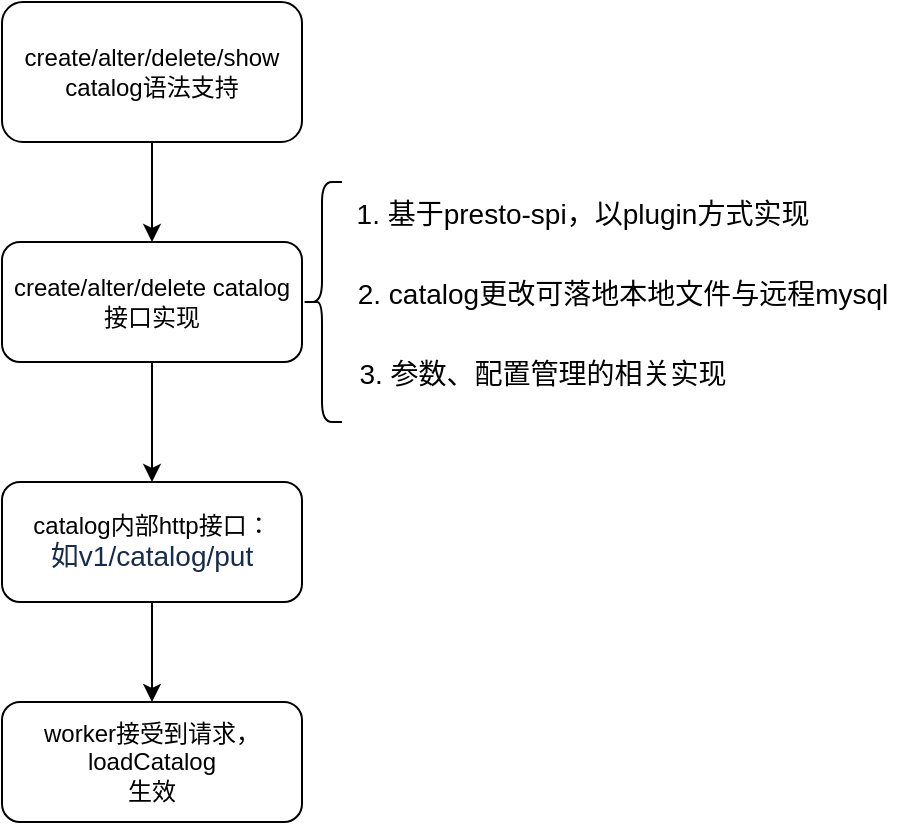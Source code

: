<mxfile version="15.6.8" type="github">
  <diagram id="bAvVbgtw7CrFP0fsrt8A" name="Page-1">
    <mxGraphModel dx="1422" dy="882" grid="1" gridSize="10" guides="1" tooltips="1" connect="1" arrows="1" fold="1" page="1" pageScale="1" pageWidth="827" pageHeight="1169" math="0" shadow="0">
      <root>
        <mxCell id="0" />
        <mxCell id="1" parent="0" />
        <mxCell id="UX4nBrqBXpAxso1pjOPX-20" value="" style="edgeStyle=orthogonalEdgeStyle;rounded=0;orthogonalLoop=1;jettySize=auto;html=1;fontSize=14;" edge="1" parent="1" source="UX4nBrqBXpAxso1pjOPX-1" target="UX4nBrqBXpAxso1pjOPX-3">
          <mxGeometry relative="1" as="geometry" />
        </mxCell>
        <mxCell id="UX4nBrqBXpAxso1pjOPX-1" value="create/alter/delete/show catalog语法支持" style="rounded=1;whiteSpace=wrap;html=1;" vertex="1" parent="1">
          <mxGeometry x="280" y="170" width="150" height="70" as="geometry" />
        </mxCell>
        <mxCell id="UX4nBrqBXpAxso1pjOPX-21" value="" style="edgeStyle=orthogonalEdgeStyle;rounded=0;orthogonalLoop=1;jettySize=auto;html=1;fontSize=14;" edge="1" parent="1" source="UX4nBrqBXpAxso1pjOPX-3" target="UX4nBrqBXpAxso1pjOPX-4">
          <mxGeometry relative="1" as="geometry" />
        </mxCell>
        <mxCell id="UX4nBrqBXpAxso1pjOPX-3" value="create/alter/delete catalog接口实现" style="rounded=1;whiteSpace=wrap;html=1;" vertex="1" parent="1">
          <mxGeometry x="280" y="290" width="150" height="60" as="geometry" />
        </mxCell>
        <mxCell id="UX4nBrqBXpAxso1pjOPX-22" value="" style="edgeStyle=orthogonalEdgeStyle;rounded=0;orthogonalLoop=1;jettySize=auto;html=1;fontSize=14;" edge="1" parent="1" source="UX4nBrqBXpAxso1pjOPX-4" target="UX4nBrqBXpAxso1pjOPX-10">
          <mxGeometry relative="1" as="geometry" />
        </mxCell>
        <mxCell id="UX4nBrqBXpAxso1pjOPX-4" value="&lt;div&gt;catalog内部http接口：&lt;/div&gt;&lt;span style=&quot;color: rgb(23 , 43 , 77) ; font-family: , &amp;#34;blinkmacsystemfont&amp;#34; , &amp;#34;segoe ui&amp;#34; , &amp;#34;roboto&amp;#34; , &amp;#34;oxygen&amp;#34; , &amp;#34;ubuntu&amp;#34; , &amp;#34;fira sans&amp;#34; , &amp;#34;droid sans&amp;#34; , &amp;#34;helvetica neue&amp;#34; , sans-serif ; font-size: 14px ; background-color: rgb(255 , 255 , 255)&quot;&gt;如v1/catalog/put&lt;/span&gt;" style="rounded=1;whiteSpace=wrap;html=1;" vertex="1" parent="1">
          <mxGeometry x="280" y="410" width="150" height="60" as="geometry" />
        </mxCell>
        <mxCell id="UX4nBrqBXpAxso1pjOPX-10" value="worker接受到请求，loadCatalog&lt;br&gt;生效" style="rounded=1;whiteSpace=wrap;html=1;" vertex="1" parent="1">
          <mxGeometry x="280" y="520" width="150" height="60" as="geometry" />
        </mxCell>
        <mxCell id="UX4nBrqBXpAxso1pjOPX-11" value="" style="shape=curlyBracket;whiteSpace=wrap;html=1;rounded=1;" vertex="1" parent="1">
          <mxGeometry x="430" y="260" width="20" height="120" as="geometry" />
        </mxCell>
        <mxCell id="UX4nBrqBXpAxso1pjOPX-13" value="&lt;font style=&quot;font-size: 14px&quot;&gt;1. 基于presto-spi，以plugin方式实现&lt;/font&gt;" style="text;html=1;align=center;verticalAlign=middle;resizable=0;points=[];autosize=1;strokeColor=none;fillColor=none;" vertex="1" parent="1">
          <mxGeometry x="450" y="266" width="240" height="20" as="geometry" />
        </mxCell>
        <mxCell id="UX4nBrqBXpAxso1pjOPX-15" value="&lt;font style=&quot;font-size: 14px&quot;&gt;2. catalog更改可落地本地文件与远程mysql&lt;/font&gt;" style="text;html=1;align=center;verticalAlign=middle;resizable=0;points=[];autosize=1;strokeColor=none;fillColor=none;" vertex="1" parent="1">
          <mxGeometry x="450" y="306" width="280" height="20" as="geometry" />
        </mxCell>
        <mxCell id="UX4nBrqBXpAxso1pjOPX-16" value="&lt;span style=&quot;color: rgba(0 , 0 , 0 , 0) ; font-family: monospace ; font-size: 0px&quot;&gt;%3CmxGraphModel%3E%3Croot%3E%3CmxCell%20id%3D%220%22%2F%3E%3CmxCell%20id%3D%221%22%20parent%3D%220%22%2F%3E%3CmxCell%20id%3D%222%22%20value%3D%22%26lt%3Bfont%20style%3D%26quot%3Bfont-size%3A%2014px%26quot%3B%26gt%3B2.%20catalog%E6%9B%B4%E6%94%B9%E5%8F%AF%E8%90%BD%E5%9C%B0%E6%9C%AC%E5%9C%B0%E6%96%87%E4%BB%B6%E4%B8%8E%E8%BF%9C%E7%A8%8Bmysql%26lt%3B%2Ffont%26gt%3B%22%20style%3D%22text%3Bhtml%3D1%3Balign%3Dcenter%3BverticalAlign%3Dmiddle%3Bresizable%3D0%3Bpoints%3D%5B%5D%3Bautosize%3D1%3BstrokeColor%3Dnone%3BfillColor%3Dnone%3B%22%20vertex%3D%221%22%20parent%3D%221%22%3E%3CmxGeometry%20x%3D%22450%22%20y%3D%22300%22%20width%3D%22280%22%20height%3D%2220%22%20as%3D%22geometry%22%2F%3E%3C%2FmxCell%3E%3C%2Froot%3E%3C%2FmxGraphModel%3E&lt;/span&gt;" style="text;html=1;align=center;verticalAlign=middle;resizable=0;points=[];autosize=1;strokeColor=none;fillColor=none;" vertex="1" parent="1">
          <mxGeometry x="590" y="346" width="20" height="20" as="geometry" />
        </mxCell>
        <mxCell id="UX4nBrqBXpAxso1pjOPX-17" value="3. 参数、配置管理的相关实现" style="text;html=1;align=center;verticalAlign=middle;resizable=0;points=[];autosize=1;strokeColor=none;fillColor=none;fontSize=14;" vertex="1" parent="1">
          <mxGeometry x="450" y="346" width="200" height="20" as="geometry" />
        </mxCell>
      </root>
    </mxGraphModel>
  </diagram>
</mxfile>
